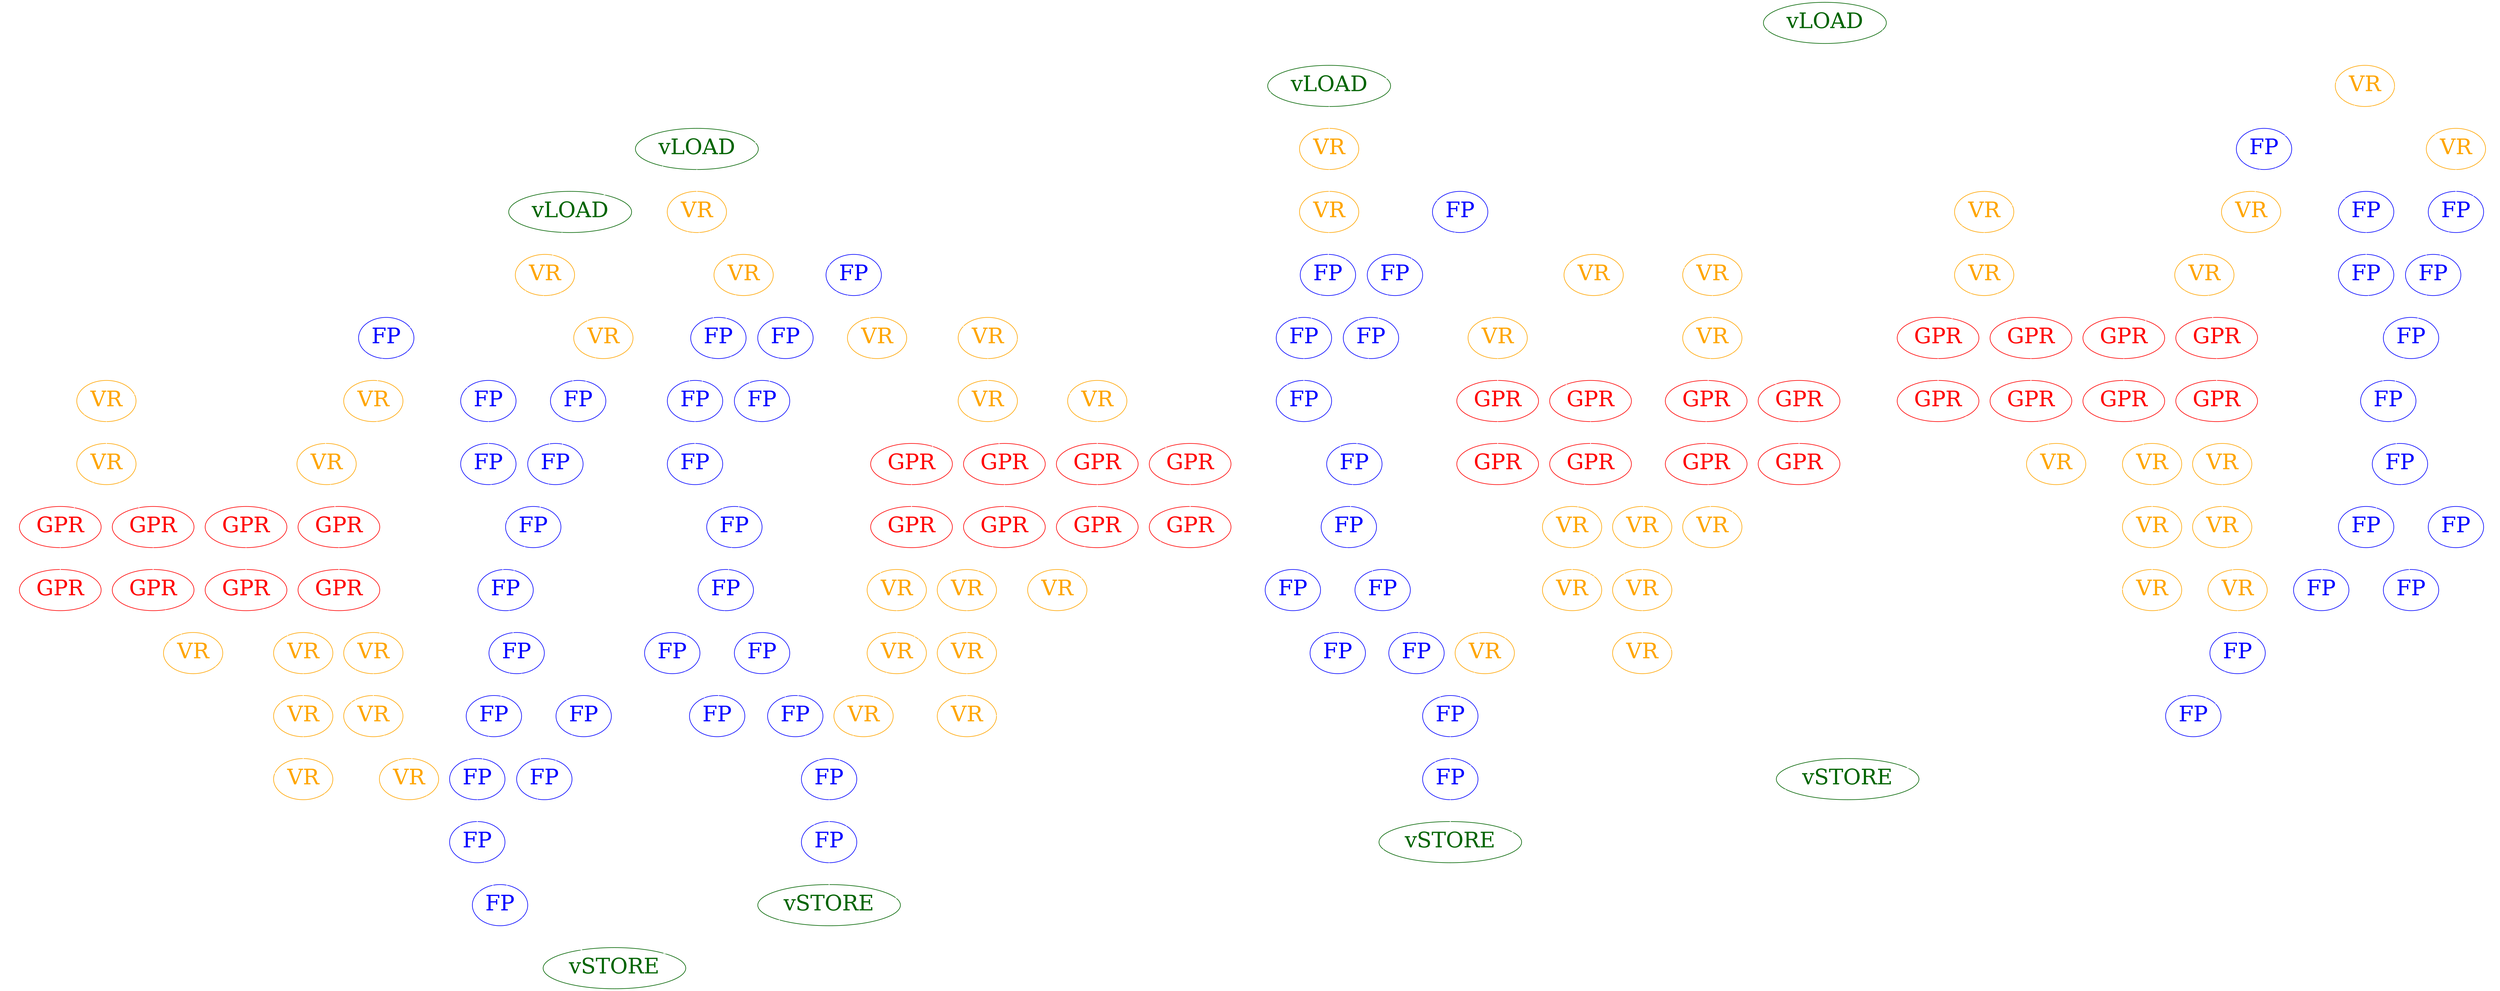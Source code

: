 digraph G {
0 [label = "vLOAD",color = darkgreen,fontcolor = darkgreen,fontsize = 35];
0 -> 4 [color = white];
0 -> 1 [color = white];
1 [label = "vLOAD",color = darkgreen,fontcolor = darkgreen,fontsize = 35];
1 -> 17 [color = white];
1 -> 2 [color = white];
2 [label = "vLOAD",color = darkgreen,fontcolor = darkgreen,fontsize = 35];
2 -> 30 [color = white];
2 -> 3 [color = white];
4 [label = "VR",color = orange, fontcolor = orange,fontsize = 35];
4 -> 5 [color = white];
4 -> 56 [color = white];
4 -> 57 [color = white];
4 -> 58 [color = white];
4 -> 59 [color = white];
5 [label = "FP",color = blue,fontcolor = blue,fontsize = 35];
5 -> 6 [color = white];
5 -> 12 [color = white];
5 -> 60 [color = white];
5 -> 68 [color = white];
5 -> 75 [color = white];
17 [label = "VR",color = orange, fontcolor = orange,fontsize = 35];
17 -> 18 [color = white];
17 -> 79 [color = white];
17 -> 80 [color = white];
17 -> 81 [color = white];
17 -> 82 [color = white];
6 [label = "VR",color = orange, fontcolor = orange,fontsize = 35];
6 -> 7 [color = white];
6 -> 71 [color = white];
12 [label = "VR",color = orange, fontcolor = orange,fontsize = 35];
12 -> 13 [color = white];
12 -> 15 [color = white];
7 [label = "VR",color = orange, fontcolor = orange,fontsize = 35];
7 -> 8 [color = white];
7 -> 10 [color = white];
13 [label = "GPR",color = red, fontcolor = red,fontsize = 35];
13 -> 14 [color = white];
15 [label = "GPR",color = red, fontcolor = red,fontsize = 35];
15 -> 16 [color = white];
8 [label = "GPR",color = red, fontcolor = red,fontsize = 35];
8 -> 9 [color = white];
10 [label = "GPR",color = red, fontcolor = red,fontsize = 35];
10 -> 11 [color = white];
14 [label = "GPR",color = red, fontcolor = red,fontsize = 35];
14 -> 67 [color = white];
16 [label = "GPR",color = red, fontcolor = red,fontsize = 35];
16 -> 67 [color = white];
18 [label = "FP",color = blue,fontcolor = blue,fontsize = 35];
18 -> 19 [color = white];
18 -> 25 [color = white];
18 -> 83 [color = white];
18 -> 91 [color = white];
18 -> 98 [color = white];
9 [label = "GPR",color = red, fontcolor = red,fontsize = 35];
9 -> 66 [color = white];
11 [label = "GPR",color = red, fontcolor = red,fontsize = 35];
11 -> 66 [color = white];
3 [label = "vLOAD",color = darkgreen,fontcolor = darkgreen,fontsize = 35];
3 -> 43 [color = white];
56 [label = "VR",color = orange, fontcolor = orange,fontsize = 35];
56 -> 57 [color = white];
57 [label = "FP",color = blue,fontcolor = blue,fontsize = 35];
57 -> 58 [color = white];
57 -> 61 [color = white];
30 [label = "VR",color = orange, fontcolor = orange,fontsize = 35];
30 -> 31 [color = white];
30 -> 102 [color = white];
30 -> 103 [color = white];
30 -> 104 [color = white];
30 -> 105 [color = white];
19 [label = "VR",color = orange, fontcolor = orange,fontsize = 35];
19 -> 20 [color = white];
19 -> 94 [color = white];
20 [label = "VR",color = orange, fontcolor = orange,fontsize = 35];
20 -> 21 [color = white];
20 -> 23 [color = white];
58 [label = "FP",color = blue,fontcolor = blue,fontsize = 35];
58 -> 59 [color = white];
21 [label = "GPR",color = red, fontcolor = red,fontsize = 35];
21 -> 22 [color = white];
23 [label = "GPR",color = red, fontcolor = red,fontsize = 35];
23 -> 24 [color = white];
31 [label = "FP",color = blue,fontcolor = blue,fontsize = 35];
31 -> 32 [color = white];
31 -> 38 [color = white];
31 -> 106 [color = white];
31 -> 114 [color = white];
31 -> 121 [color = white];
59 [label = "FP",color = blue,fontcolor = blue,fontsize = 35];
59 -> 62 [color = white];
22 [label = "GPR",color = red, fontcolor = red,fontsize = 35];
22 -> 89 [color = white];
24 [label = "GPR",color = red, fontcolor = red,fontsize = 35];
24 -> 89 [color = white];
60 [label = "FP",color = blue,fontcolor = blue,fontsize = 35];
60 -> 61 [color = white];
61 [label = "FP",color = blue,fontcolor = blue,fontsize = 35];
61 -> 62 [color = white];
79 [label = "VR",color = orange, fontcolor = orange,fontsize = 35];
79 -> 80 [color = white];
80 [label = "FP",color = blue,fontcolor = blue,fontsize = 35];
80 -> 81 [color = white];
80 -> 84 [color = white];
81 [label = "FP",color = blue,fontcolor = blue,fontsize = 35];
81 -> 82 [color = white];
82 [label = "FP",color = blue,fontcolor = blue,fontsize = 35];
82 -> 85 [color = white];
43 [label = "VR",color = orange, fontcolor = orange,fontsize = 35];
43 -> 44 [color = white];
43 -> 125 [color = white];
43 -> 126 [color = white];
43 -> 127 [color = white];
43 -> 128 [color = white];
44 [label = "FP",color = blue,fontcolor = blue,fontsize = 35];
44 -> 45 [color = white];
44 -> 51 [color = white];
44 -> 129 [color = white];
44 -> 137 [color = white];
44 -> 144 [color = white];
83 [label = "FP",color = blue,fontcolor = blue,fontsize = 35];
83 -> 84 [color = white];
84 [label = "FP",color = blue,fontcolor = blue,fontsize = 35];
84 -> 85 [color = white];
102 [label = "VR",color = orange, fontcolor = orange,fontsize = 35];
102 -> 103 [color = white];
103 [label = "FP",color = blue,fontcolor = blue,fontsize = 35];
103 -> 104 [color = white];
103 -> 107 [color = white];
104 [label = "FP",color = blue,fontcolor = blue,fontsize = 35];
104 -> 105 [color = white];
105 [label = "FP",color = blue,fontcolor = blue,fontsize = 35];
105 -> 108 [color = white];
62 [label = "FP",color = blue,fontcolor = blue,fontsize = 35];
62 -> 63 [color = white];
62 -> 73 [color = white];
106 [label = "FP",color = blue,fontcolor = blue,fontsize = 35];
106 -> 107 [color = white];
107 [label = "FP",color = blue,fontcolor = blue,fontsize = 35];
107 -> 108 [color = white];
125 [label = "VR",color = orange, fontcolor = orange,fontsize = 35];
125 -> 126 [color = white];
126 [label = "FP",color = blue,fontcolor = blue,fontsize = 35];
126 -> 127 [color = white];
126 -> 130 [color = white];
63 [label = "FP",color = blue,fontcolor = blue,fontsize = 35];
63 -> 64 [color = white];
63 -> 65 [color = white];
63 -> 72 [color = white];
127 [label = "FP",color = blue,fontcolor = blue,fontsize = 35];
127 -> 128 [color = white];
128 [label = "FP",color = blue,fontcolor = blue,fontsize = 35];
128 -> 131 [color = white];
129 [label = "FP",color = blue,fontcolor = blue,fontsize = 35];
129 -> 130 [color = white];
32 [label = "VR",color = orange, fontcolor = orange,fontsize = 35];
32 -> 33 [color = white];
32 -> 117 [color = white];
68 [label = "VR",color = orange, fontcolor = orange,fontsize = 35];
68 -> 69 [color = white];
33 [label = "VR",color = orange, fontcolor = orange,fontsize = 35];
33 -> 34 [color = white];
33 -> 36 [color = white];
67 [label = "VR",color = orange, fontcolor = orange,fontsize = 35];
67 -> 70 [color = white];
67 -> 74 [color = white];
130 [label = "FP",color = blue,fontcolor = blue,fontsize = 35];
130 -> 131 [color = white];
25 [label = "VR",color = orange, fontcolor = orange,fontsize = 35];
25 -> 26 [color = white];
25 -> 28 [color = white];
69 [label = "VR",color = orange, fontcolor = orange,fontsize = 35];
69 -> 70 [color = white];
69 -> 74 [color = white];
66 [label = "VR",color = orange, fontcolor = orange,fontsize = 35];
66 -> 70 [color = white];
66 -> 74 [color = white];
34 [label = "GPR",color = red, fontcolor = red,fontsize = 35];
34 -> 35 [color = white];
36 [label = "GPR",color = red, fontcolor = red,fontsize = 35];
36 -> 37 [color = white];
26 [label = "GPR",color = red, fontcolor = red,fontsize = 35];
26 -> 27 [color = white];
28 [label = "GPR",color = red, fontcolor = red,fontsize = 35];
28 -> 29 [color = white];
35 [label = "GPR",color = red, fontcolor = red,fontsize = 35];
35 -> 112 [color = white];
37 [label = "GPR",color = red, fontcolor = red,fontsize = 35];
37 -> 112 [color = white];
74 [label = "VR",color = orange, fontcolor = orange,fontsize = 35];
74 -> 75 [color = white];
70 [label = "VR",color = orange, fontcolor = orange,fontsize = 35];
70 -> 71 [color = white];
85 [label = "FP",color = blue,fontcolor = blue,fontsize = 35];
85 -> 86 [color = white];
85 -> 96 [color = white];
27 [label = "GPR",color = red, fontcolor = red,fontsize = 35];
27 -> 90 [color = white];
29 [label = "GPR",color = red, fontcolor = red,fontsize = 35];
29 -> 90 [color = white];
75 [label = "VR",color = orange, fontcolor = orange,fontsize = 35];
75 -> 76 [color = white];
71 [label = "VR",color = orange, fontcolor = orange,fontsize = 35];
71 -> 77 [color = white];
38 [label = "VR",color = orange, fontcolor = orange,fontsize = 35];
38 -> 39 [color = white];
38 -> 41 [color = white];
89 [label = "VR",color = orange, fontcolor = orange,fontsize = 35];
89 -> 93 [color = white];
89 -> 97 [color = white];
39 [label = "GPR",color = red, fontcolor = red,fontsize = 35];
39 -> 40 [color = white];
41 [label = "GPR",color = red, fontcolor = red,fontsize = 35];
41 -> 42 [color = white];
40 [label = "GPR",color = red, fontcolor = red,fontsize = 35];
40 -> 113 [color = white];
42 [label = "GPR",color = red, fontcolor = red,fontsize = 35];
42 -> 113 [color = white];
108 [label = "FP",color = blue,fontcolor = blue,fontsize = 35];
108 -> 109 [color = white];
108 -> 119 [color = white];
64 [label = "FP",color = blue,fontcolor = blue,fontsize = 35];
64 -> 65 [color = white];
65 [label = "FP",color = blue,fontcolor = blue,fontsize = 35];
65 -> 77 [color = white];
72 [label = "FP",color = blue,fontcolor = blue,fontsize = 35];
72 -> 73 [color = white];
131 [label = "FP",color = blue,fontcolor = blue,fontsize = 35];
131 -> 132 [color = white];
131 -> 142 [color = white];
73 [label = "FP",color = blue,fontcolor = blue,fontsize = 35];
73 -> 76 [color = white];
76 [label = "FP",color = blue,fontcolor = blue,fontsize = 35];
76 -> 77 [color = white];
77 [label = "FP",color = blue,fontcolor = blue,fontsize = 35];
77 -> 78 [color = white];
78 [label = "vSTORE",color = darkgreen,fontcolor = darkgreen,fontsize = 35];
78 -> 101 [color = white];
86 [label = "FP",color = blue,fontcolor = blue,fontsize = 35];
86 -> 87 [color = white];
86 -> 88 [color = white];
86 -> 95 [color = white];
87 [label = "FP",color = blue,fontcolor = blue,fontsize = 35];
87 -> 88 [color = white];
88 [label = "FP",color = blue,fontcolor = blue,fontsize = 35];
88 -> 100 [color = white];
95 [label = "FP",color = blue,fontcolor = blue,fontsize = 35];
95 -> 96 [color = white];
96 [label = "FP",color = blue,fontcolor = blue,fontsize = 35];
96 -> 99 [color = white];
109 [label = "FP",color = blue,fontcolor = blue,fontsize = 35];
109 -> 110 [color = white];
109 -> 111 [color = white];
109 -> 118 [color = white];
132 [label = "FP",color = blue,fontcolor = blue,fontsize = 35];
132 -> 133 [color = white];
132 -> 134 [color = white];
132 -> 141 [color = white];
133 [label = "FP",color = blue,fontcolor = blue,fontsize = 35];
133 -> 134 [color = white];
91 [label = "VR",color = orange, fontcolor = orange,fontsize = 35];
91 -> 92 [color = white];
51 [label = "VR",color = orange, fontcolor = orange,fontsize = 35];
51 -> 52 [color = white];
51 -> 54 [color = white];
45 [label = "VR",color = orange, fontcolor = orange,fontsize = 35];
45 -> 46 [color = white];
45 -> 140 [color = white];
112 [label = "VR",color = orange, fontcolor = orange,fontsize = 35];
112 -> 116 [color = white];
112 -> 120 [color = white];
92 [label = "VR",color = orange, fontcolor = orange,fontsize = 35];
92 -> 93 [color = white];
92 -> 97 [color = white];
46 [label = "VR",color = orange, fontcolor = orange,fontsize = 35];
46 -> 47 [color = white];
46 -> 49 [color = white];
90 [label = "VR",color = orange, fontcolor = orange,fontsize = 35];
90 -> 93 [color = white];
90 -> 97 [color = white];
52 [label = "GPR",color = red, fontcolor = red,fontsize = 35];
52 -> 53 [color = white];
54 [label = "GPR",color = red, fontcolor = red,fontsize = 35];
54 -> 55 [color = white];
134 [label = "FP",color = blue,fontcolor = blue,fontsize = 35];
134 -> 146 [color = white];
141 [label = "FP",color = blue,fontcolor = blue,fontsize = 35];
141 -> 142 [color = white];
47 [label = "GPR",color = red, fontcolor = red,fontsize = 35];
47 -> 48 [color = white];
49 [label = "GPR",color = red, fontcolor = red,fontsize = 35];
49 -> 50 [color = white];
53 [label = "GPR",color = red, fontcolor = red,fontsize = 35];
53 -> 136 [color = white];
55 [label = "GPR",color = red, fontcolor = red,fontsize = 35];
55 -> 136 [color = white];
97 [label = "VR",color = orange, fontcolor = orange,fontsize = 35];
97 -> 98 [color = white];
93 [label = "VR",color = orange, fontcolor = orange,fontsize = 35];
93 -> 94 [color = white];
48 [label = "GPR",color = red, fontcolor = red,fontsize = 35];
48 -> 135 [color = white];
50 [label = "GPR",color = red, fontcolor = red,fontsize = 35];
50 -> 135 [color = white];
98 [label = "VR",color = orange, fontcolor = orange,fontsize = 35];
98 -> 99 [color = white];
94 [label = "VR",color = orange, fontcolor = orange,fontsize = 35];
94 -> 100 [color = white];
142 [label = "FP",color = blue,fontcolor = blue,fontsize = 35];
142 -> 145 [color = white];
99 [label = "FP",color = blue,fontcolor = blue,fontsize = 35];
99 -> 100 [color = white];
100 [label = "FP",color = blue,fontcolor = blue,fontsize = 35];
100 -> 101 [color = white];
101 [label = "vSTORE",color = darkgreen,fontcolor = darkgreen,fontsize = 35];
101 -> 124 [color = white];
137 [label = "VR",color = orange, fontcolor = orange,fontsize = 35];
137 -> 138 [color = white];
136 [label = "VR",color = orange, fontcolor = orange,fontsize = 35];
136 -> 139 [color = white];
136 -> 143 [color = white];
138 [label = "VR",color = orange, fontcolor = orange,fontsize = 35];
138 -> 139 [color = white];
138 -> 143 [color = white];
135 [label = "VR",color = orange, fontcolor = orange,fontsize = 35];
135 -> 139 [color = white];
135 -> 143 [color = white];
143 [label = "VR",color = orange, fontcolor = orange,fontsize = 35];
143 -> 144 [color = white];
139 [label = "VR",color = orange, fontcolor = orange,fontsize = 35];
139 -> 140 [color = white];
144 [label = "VR",color = orange, fontcolor = orange,fontsize = 35];
144 -> 145 [color = white];
140 [label = "VR",color = orange, fontcolor = orange,fontsize = 35];
140 -> 146 [color = white];
114 [label = "VR",color = orange, fontcolor = orange,fontsize = 35];
114 -> 115 [color = white];
115 [label = "VR",color = orange, fontcolor = orange,fontsize = 35];
115 -> 116 [color = white];
115 -> 120 [color = white];
113 [label = "VR",color = orange, fontcolor = orange,fontsize = 35];
113 -> 116 [color = white];
113 -> 120 [color = white];
120 [label = "VR",color = orange, fontcolor = orange,fontsize = 35];
120 -> 121 [color = white];
116 [label = "VR",color = orange, fontcolor = orange,fontsize = 35];
116 -> 117 [color = white];
121 [label = "VR",color = orange, fontcolor = orange,fontsize = 35];
121 -> 122 [color = white];
117 [label = "VR",color = orange, fontcolor = orange,fontsize = 35];
117 -> 123 [color = white];
110 [label = "FP",color = blue,fontcolor = blue,fontsize = 35];
110 -> 111 [color = white];
111 [label = "FP",color = blue,fontcolor = blue,fontsize = 35];
111 -> 123 [color = white];
118 [label = "FP",color = blue,fontcolor = blue,fontsize = 35];
118 -> 119 [color = white];
119 [label = "FP",color = blue,fontcolor = blue,fontsize = 35];
119 -> 122 [color = white];
122 [label = "FP",color = blue,fontcolor = blue,fontsize = 35];
122 -> 123 [color = white];
123 [label = "FP",color = blue,fontcolor = blue,fontsize = 35];
123 -> 124 [color = white];
124 [label = "vSTORE",color = darkgreen,fontcolor = darkgreen,fontsize = 35];
124 -> 147 [color = white];
145 [label = "FP",color = blue,fontcolor = blue,fontsize = 35];
145 -> 146 [color = white];
146 [label = "FP",color = blue,fontcolor = blue,fontsize = 35];
146 -> 147 [color = white];
147 [label = "vSTORE",color = darkgreen,fontcolor = darkgreen,fontsize = 35];

}